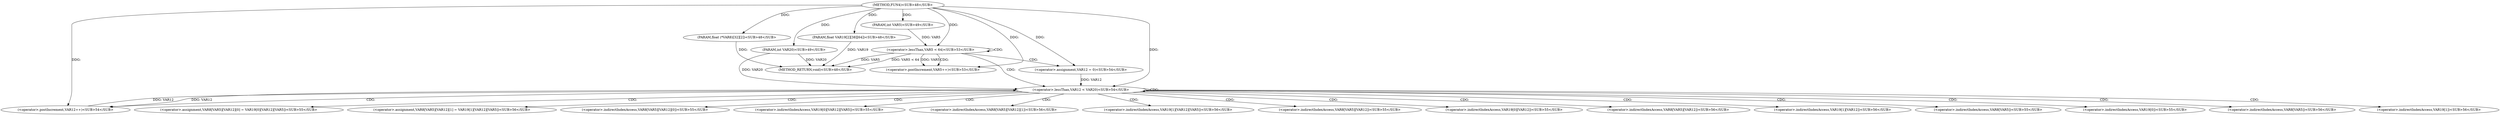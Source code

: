 
digraph "FUN4" {  

"950" [label = "(METHOD,FUN4)<SUB>48</SUB>" ]

"1006" [label = "(METHOD_RETURN,void)<SUB>48</SUB>" ]

"951" [label = "(PARAM,float (*VAR8)[32][2])<SUB>48</SUB>" ]

"952" [label = "(PARAM,float VAR19[2][38][64])<SUB>48</SUB>" ]

"953" [label = "(PARAM,int VAR5)<SUB>49</SUB>" ]

"954" [label = "(PARAM,int VAR20)<SUB>49</SUB>" ]

"959" [label = "(&lt;operator&gt;.lessThan,VAR5 &lt; 64)<SUB>53</SUB>" ]

"962" [label = "(&lt;operator&gt;.postIncrement,VAR5++)<SUB>53</SUB>" ]

"970" [label = "(&lt;operator&gt;.lessThan,VAR12 &lt; VAR20)<SUB>54</SUB>" ]

"973" [label = "(&lt;operator&gt;.postIncrement,VAR12++)<SUB>54</SUB>" ]

"967" [label = "(&lt;operator&gt;.assignment,VAR12 = 0)<SUB>54</SUB>" ]

"976" [label = "(&lt;operator&gt;.assignment,VAR8[VAR5][VAR12][0] = VAR19[0][VAR12][VAR5])<SUB>55</SUB>" ]

"991" [label = "(&lt;operator&gt;.assignment,VAR8[VAR5][VAR12][1] = VAR19[1][VAR12][VAR5])<SUB>56</SUB>" ]

"977" [label = "(&lt;operator&gt;.indirectIndexAccess,VAR8[VAR5][VAR12][0])<SUB>55</SUB>" ]

"984" [label = "(&lt;operator&gt;.indirectIndexAccess,VAR19[0][VAR12][VAR5])<SUB>55</SUB>" ]

"992" [label = "(&lt;operator&gt;.indirectIndexAccess,VAR8[VAR5][VAR12][1])<SUB>56</SUB>" ]

"999" [label = "(&lt;operator&gt;.indirectIndexAccess,VAR19[1][VAR12][VAR5])<SUB>56</SUB>" ]

"978" [label = "(&lt;operator&gt;.indirectIndexAccess,VAR8[VAR5][VAR12])<SUB>55</SUB>" ]

"985" [label = "(&lt;operator&gt;.indirectIndexAccess,VAR19[0][VAR12])<SUB>55</SUB>" ]

"993" [label = "(&lt;operator&gt;.indirectIndexAccess,VAR8[VAR5][VAR12])<SUB>56</SUB>" ]

"1000" [label = "(&lt;operator&gt;.indirectIndexAccess,VAR19[1][VAR12])<SUB>56</SUB>" ]

"979" [label = "(&lt;operator&gt;.indirectIndexAccess,VAR8[VAR5])<SUB>55</SUB>" ]

"986" [label = "(&lt;operator&gt;.indirectIndexAccess,VAR19[0])<SUB>55</SUB>" ]

"994" [label = "(&lt;operator&gt;.indirectIndexAccess,VAR8[VAR5])<SUB>56</SUB>" ]

"1001" [label = "(&lt;operator&gt;.indirectIndexAccess,VAR19[1])<SUB>56</SUB>" ]

  "951" -> "1006"  [ label = "DDG: "] 

  "952" -> "1006"  [ label = "DDG: VAR19"] 

  "954" -> "1006"  [ label = "DDG: VAR20"] 

  "959" -> "1006"  [ label = "DDG: VAR5"] 

  "959" -> "1006"  [ label = "DDG: VAR5 &lt; 64"] 

  "950" -> "951"  [ label = "DDG: "] 

  "950" -> "952"  [ label = "DDG: "] 

  "950" -> "953"  [ label = "DDG: "] 

  "950" -> "954"  [ label = "DDG: "] 

  "953" -> "959"  [ label = "DDG: VAR5"] 

  "950" -> "959"  [ label = "DDG: "] 

  "959" -> "962"  [ label = "DDG: VAR5"] 

  "950" -> "962"  [ label = "DDG: "] 

  "950" -> "967"  [ label = "DDG: "] 

  "967" -> "970"  [ label = "DDG: VAR12"] 

  "973" -> "970"  [ label = "DDG: VAR12"] 

  "950" -> "970"  [ label = "DDG: "] 

  "954" -> "970"  [ label = "DDG: VAR20"] 

  "970" -> "973"  [ label = "DDG: VAR12"] 

  "950" -> "973"  [ label = "DDG: "] 

  "959" -> "959"  [ label = "CDG: "] 

  "959" -> "967"  [ label = "CDG: "] 

  "959" -> "970"  [ label = "CDG: "] 

  "959" -> "962"  [ label = "CDG: "] 

  "970" -> "992"  [ label = "CDG: "] 

  "970" -> "973"  [ label = "CDG: "] 

  "970" -> "978"  [ label = "CDG: "] 

  "970" -> "1000"  [ label = "CDG: "] 

  "970" -> "985"  [ label = "CDG: "] 

  "970" -> "979"  [ label = "CDG: "] 

  "970" -> "986"  [ label = "CDG: "] 

  "970" -> "994"  [ label = "CDG: "] 

  "970" -> "999"  [ label = "CDG: "] 

  "970" -> "976"  [ label = "CDG: "] 

  "970" -> "970"  [ label = "CDG: "] 

  "970" -> "991"  [ label = "CDG: "] 

  "970" -> "993"  [ label = "CDG: "] 

  "970" -> "984"  [ label = "CDG: "] 

  "970" -> "1001"  [ label = "CDG: "] 

  "970" -> "977"  [ label = "CDG: "] 

}
